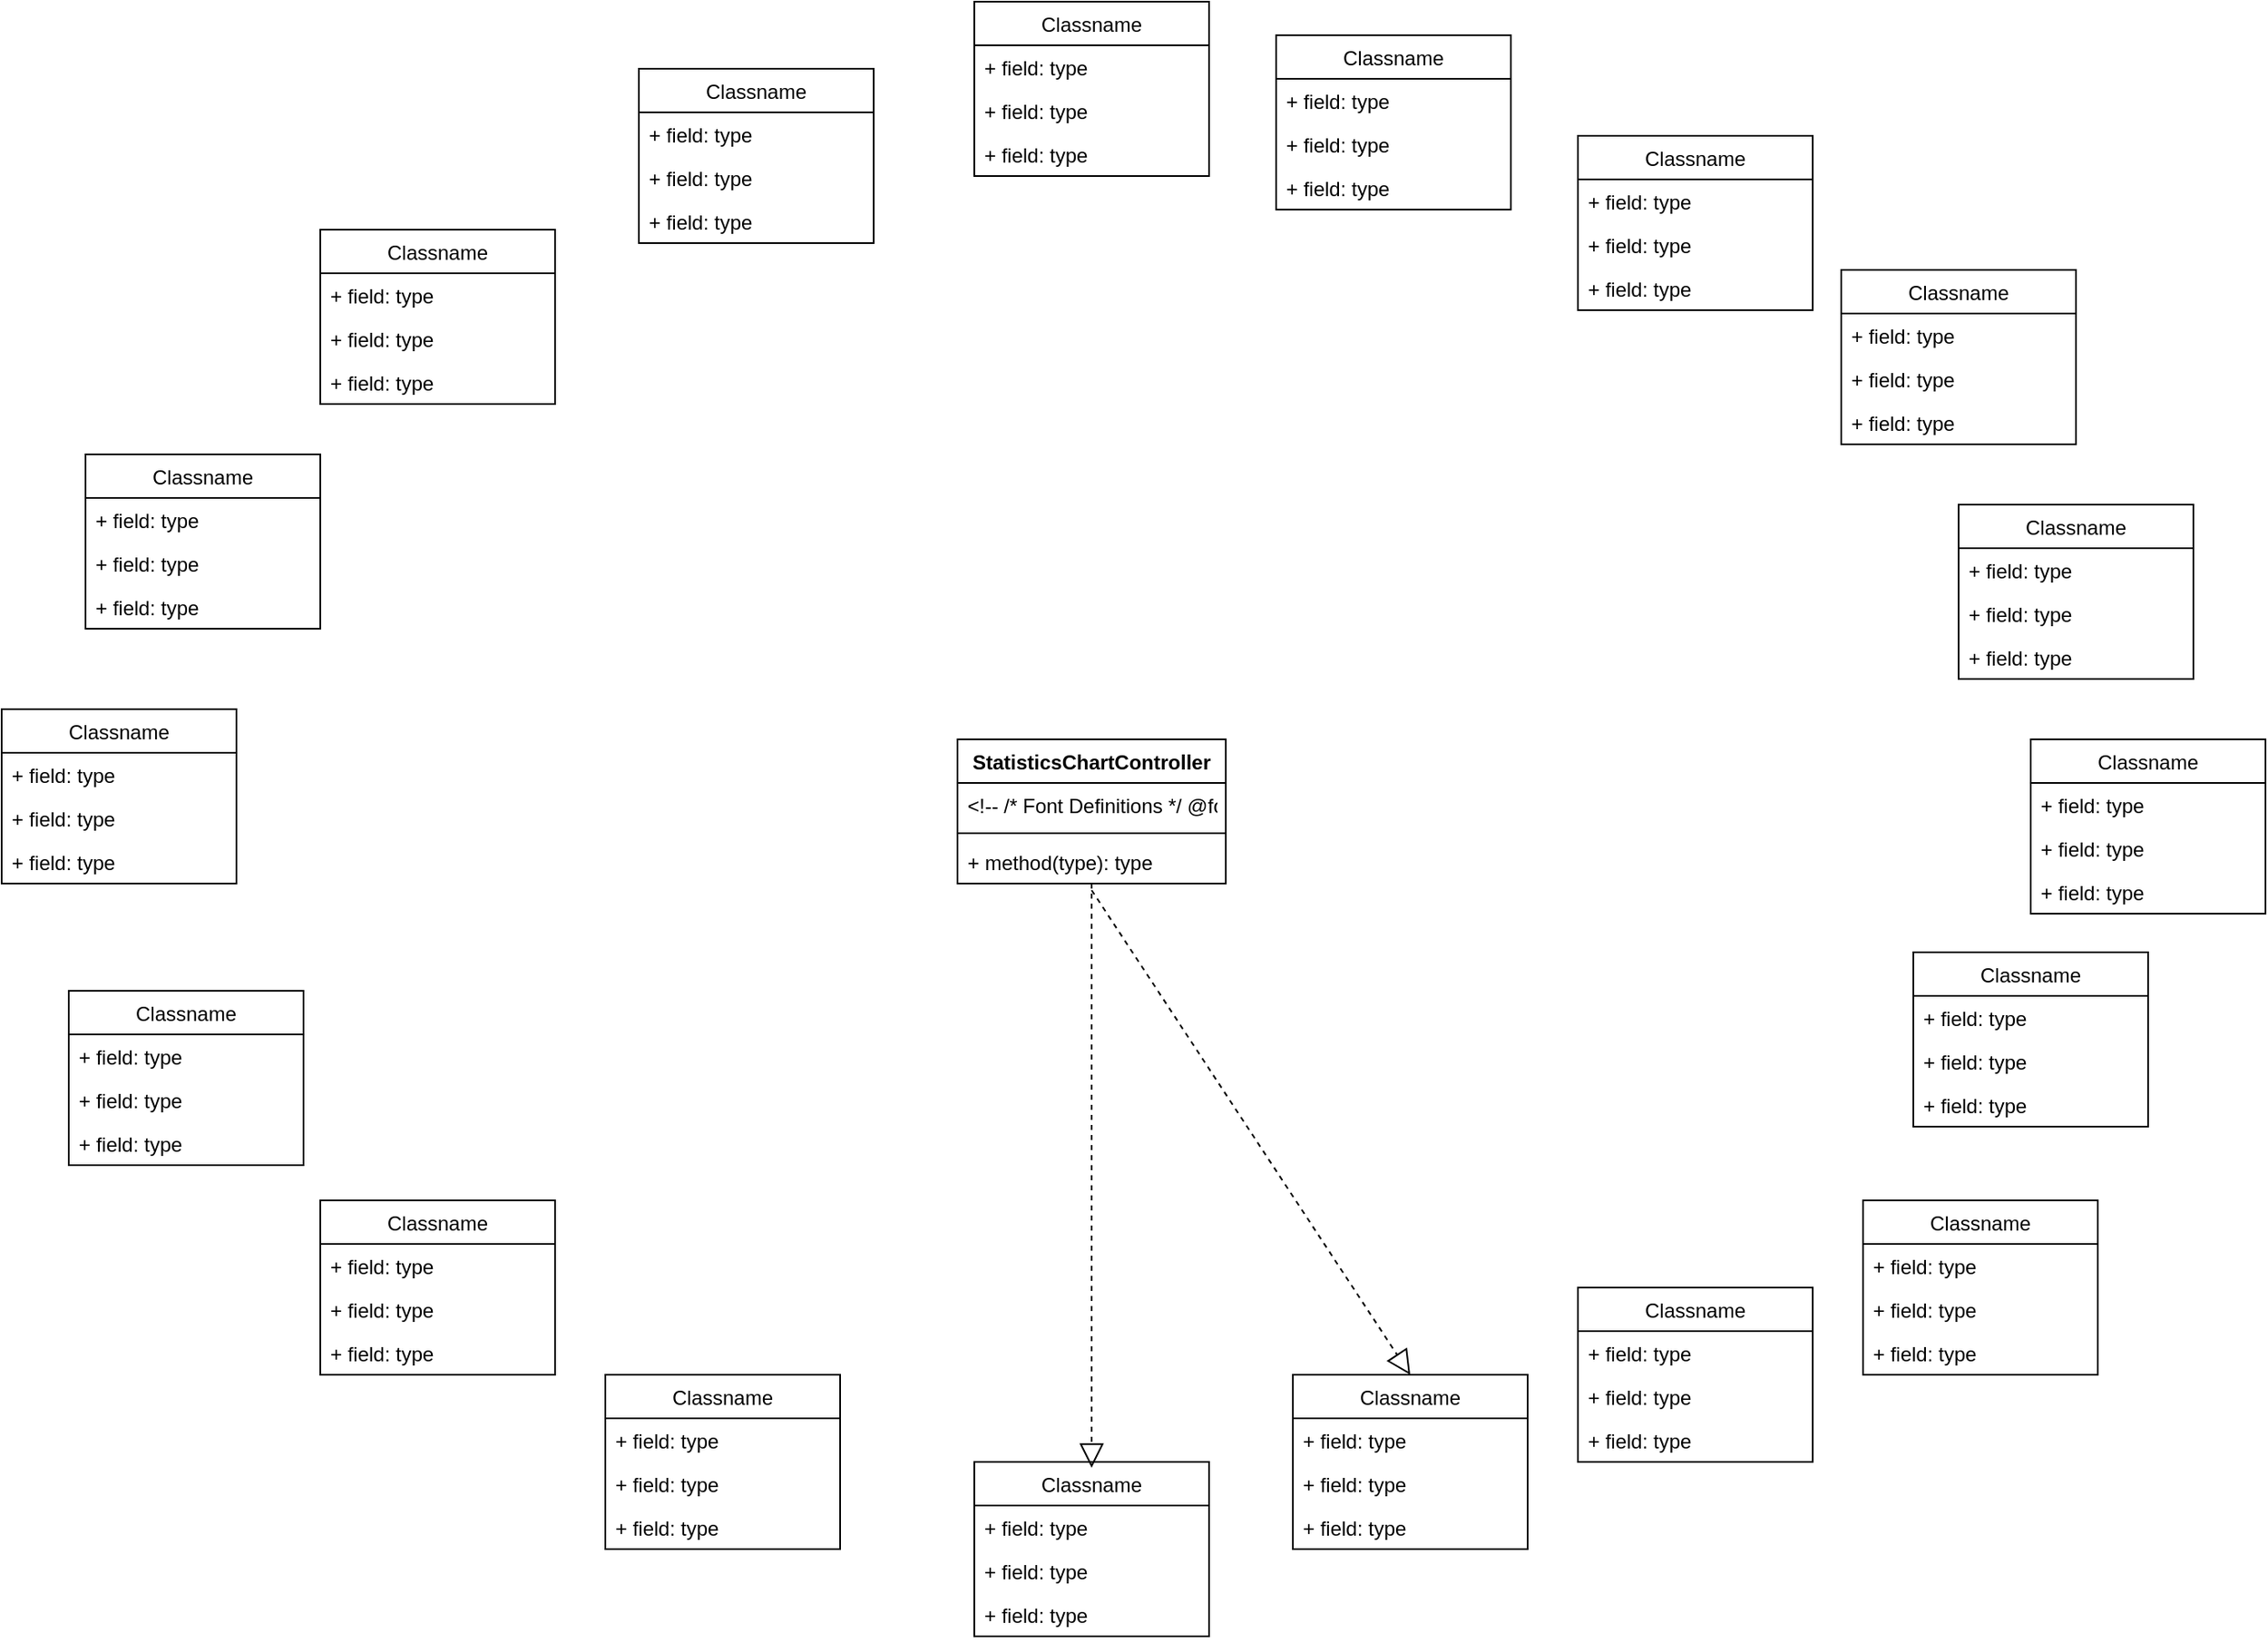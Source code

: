 <mxfile version="12.1.3" type="github" pages="1">
  <diagram id="wSjJqlS2jUmG42iGof5w" name="Page-1">
    <mxGraphModel dx="1739" dy="1703" grid="1" gridSize="10" guides="1" tooltips="1" connect="1" arrows="1" fold="1" page="1" pageScale="1" pageWidth="827" pageHeight="1169" math="0" shadow="0">
      <root>
        <mxCell id="0"/>
        <mxCell id="1" parent="0"/>
        <mxCell id="Osbz9YkRXmXbFsG9GQGD-2" value="StatisticsChartController" style="swimlane;fontStyle=1;align=center;verticalAlign=top;childLayout=stackLayout;horizontal=1;startSize=26;horizontalStack=0;resizeParent=1;resizeParentMax=0;resizeLast=0;collapsible=1;marginBottom=0;" vertex="1" parent="1">
          <mxGeometry x="370" y="200" width="160" height="86" as="geometry"/>
        </mxCell>
        <mxCell id="Osbz9YkRXmXbFsG9GQGD-3" value="&lt;!-- /* Font Definitions */ @font-face	{font-family:宋体;	panose-1:2 1 6 0 3 1 1 1 1 1;	mso-font-alt:SimSun;	mso-font-charset:134;	mso-generic-font-family:auto;	mso-font-pitch:variable;	mso-font-signature:3 680460288 22 0 262145 0;}@font-face	{font-family:&quot;Cambria Math&quot;;	panose-1:2 4 5 3 5 4 6 3 2 4;	mso-font-charset:0;	mso-generic-font-family:roman;	mso-font-pitch:variable;	mso-font-signature:-536870145 1107305727 0 0 415 0;}@font-face	{font-family:Calibri;	panose-1:2 15 5 2 2 2 4 3 2 4;	mso-font-charset:0;	mso-generic-font-family:swiss;	mso-font-pitch:variable;	mso-font-signature:-469750017 -1073732485 9 0 511 0;}@font-face	{font-family:&quot;\@宋体&quot;;	panose-1:2 1 6 0 3 1 1 1 1 1;	mso-font-charset:134;	mso-generic-font-family:auto;	mso-font-pitch:variable;	mso-font-signature:3 680460288 22 0 262145 0;} /* Style Definitions */ p.MsoNormal, li.MsoNormal, div.MsoNormal	{mso-style-unhide:no;	mso-style-qformat:yes;	mso-style-parent:&quot;&quot;;	margin:0cm;	margin-bottom:.0001pt;	text-align:justify;	text-justify:inter-ideograph;	mso-pagination:none;	font-size:10.5pt;	mso-bidi-font-size:11.0pt;	font-family:&quot;Calibri&quot;,sans-serif;	mso-ascii-font-family:Calibri;	mso-ascii-theme-font:minor-latin;	mso-fareast-font-family:宋体;	mso-fareast-theme-font:minor-fareast;	mso-hansi-font-family:Calibri;	mso-hansi-theme-font:minor-latin;	mso-bidi-font-family:&quot;Times New Roman&quot;;	mso-bidi-theme-font:minor-bidi;	mso-font-kerning:1.0pt;}.MsoChpDefault	{mso-style-type:export-only;	mso-default-props:yes;	mso-bidi-font-size:11.0pt;	font-family:&quot;Calibri&quot;,sans-serif;	mso-bidi-font-family:&quot;Times New Roman&quot;;	mso-bidi-theme-font:minor-bidi;} /* Page Definitions */ @page	{mso-page-border-surround-header:no;	mso-page-border-surround-footer:no;}@page WordSection1	{size:612.0pt 792.0pt;	margin:72.0pt 90.0pt 72.0pt 90.0pt;	mso-header-margin:36.0pt;	mso-footer-margin:36.0pt;	mso-paper-source:0;}div.WordSection1	{page:WordSection1;}--&gt;individualId" style="text;strokeColor=none;fillColor=none;align=left;verticalAlign=top;spacingLeft=4;spacingRight=4;overflow=hidden;rotatable=0;points=[[0,0.5],[1,0.5]];portConstraint=eastwest;" vertex="1" parent="Osbz9YkRXmXbFsG9GQGD-2">
          <mxGeometry y="26" width="160" height="26" as="geometry"/>
        </mxCell>
        <mxCell id="Osbz9YkRXmXbFsG9GQGD-4" value="" style="line;strokeWidth=1;fillColor=none;align=left;verticalAlign=middle;spacingTop=-1;spacingLeft=3;spacingRight=3;rotatable=0;labelPosition=right;points=[];portConstraint=eastwest;" vertex="1" parent="Osbz9YkRXmXbFsG9GQGD-2">
          <mxGeometry y="52" width="160" height="8" as="geometry"/>
        </mxCell>
        <mxCell id="Osbz9YkRXmXbFsG9GQGD-5" value="+ method(type): type" style="text;strokeColor=none;fillColor=none;align=left;verticalAlign=top;spacingLeft=4;spacingRight=4;overflow=hidden;rotatable=0;points=[[0,0.5],[1,0.5]];portConstraint=eastwest;" vertex="1" parent="Osbz9YkRXmXbFsG9GQGD-2">
          <mxGeometry y="60" width="160" height="26" as="geometry"/>
        </mxCell>
        <mxCell id="Osbz9YkRXmXbFsG9GQGD-6" value="Classname" style="swimlane;fontStyle=0;childLayout=stackLayout;horizontal=1;startSize=26;fillColor=none;horizontalStack=0;resizeParent=1;resizeParentMax=0;resizeLast=0;collapsible=1;marginBottom=0;" vertex="1" parent="1">
          <mxGeometry x="-10" y="-104" width="140" height="104" as="geometry"/>
        </mxCell>
        <mxCell id="Osbz9YkRXmXbFsG9GQGD-8" value="+ field: type" style="text;strokeColor=none;fillColor=none;align=left;verticalAlign=top;spacingLeft=4;spacingRight=4;overflow=hidden;rotatable=0;points=[[0,0.5],[1,0.5]];portConstraint=eastwest;" vertex="1" parent="Osbz9YkRXmXbFsG9GQGD-6">
          <mxGeometry y="26" width="140" height="26" as="geometry"/>
        </mxCell>
        <mxCell id="Osbz9YkRXmXbFsG9GQGD-7" value="+ field: type" style="text;strokeColor=none;fillColor=none;align=left;verticalAlign=top;spacingLeft=4;spacingRight=4;overflow=hidden;rotatable=0;points=[[0,0.5],[1,0.5]];portConstraint=eastwest;" vertex="1" parent="Osbz9YkRXmXbFsG9GQGD-6">
          <mxGeometry y="52" width="140" height="26" as="geometry"/>
        </mxCell>
        <mxCell id="Osbz9YkRXmXbFsG9GQGD-9" value="+ field: type" style="text;strokeColor=none;fillColor=none;align=left;verticalAlign=top;spacingLeft=4;spacingRight=4;overflow=hidden;rotatable=0;points=[[0,0.5],[1,0.5]];portConstraint=eastwest;" vertex="1" parent="Osbz9YkRXmXbFsG9GQGD-6">
          <mxGeometry y="78" width="140" height="26" as="geometry"/>
        </mxCell>
        <mxCell id="Osbz9YkRXmXbFsG9GQGD-10" value="Classname" style="swimlane;fontStyle=0;childLayout=stackLayout;horizontal=1;startSize=26;fillColor=none;horizontalStack=0;resizeParent=1;resizeParentMax=0;resizeLast=0;collapsible=1;marginBottom=0;" vertex="1" parent="1">
          <mxGeometry x="180" y="-200" width="140" height="104" as="geometry"/>
        </mxCell>
        <mxCell id="Osbz9YkRXmXbFsG9GQGD-11" value="+ field: type" style="text;strokeColor=none;fillColor=none;align=left;verticalAlign=top;spacingLeft=4;spacingRight=4;overflow=hidden;rotatable=0;points=[[0,0.5],[1,0.5]];portConstraint=eastwest;" vertex="1" parent="Osbz9YkRXmXbFsG9GQGD-10">
          <mxGeometry y="26" width="140" height="26" as="geometry"/>
        </mxCell>
        <mxCell id="Osbz9YkRXmXbFsG9GQGD-12" value="+ field: type" style="text;strokeColor=none;fillColor=none;align=left;verticalAlign=top;spacingLeft=4;spacingRight=4;overflow=hidden;rotatable=0;points=[[0,0.5],[1,0.5]];portConstraint=eastwest;" vertex="1" parent="Osbz9YkRXmXbFsG9GQGD-10">
          <mxGeometry y="52" width="140" height="26" as="geometry"/>
        </mxCell>
        <mxCell id="Osbz9YkRXmXbFsG9GQGD-13" value="+ field: type" style="text;strokeColor=none;fillColor=none;align=left;verticalAlign=top;spacingLeft=4;spacingRight=4;overflow=hidden;rotatable=0;points=[[0,0.5],[1,0.5]];portConstraint=eastwest;" vertex="1" parent="Osbz9YkRXmXbFsG9GQGD-10">
          <mxGeometry y="78" width="140" height="26" as="geometry"/>
        </mxCell>
        <mxCell id="Osbz9YkRXmXbFsG9GQGD-14" value="Classname" style="swimlane;fontStyle=0;childLayout=stackLayout;horizontal=1;startSize=26;fillColor=none;horizontalStack=0;resizeParent=1;resizeParentMax=0;resizeLast=0;collapsible=1;marginBottom=0;" vertex="1" parent="1">
          <mxGeometry x="380" y="-240" width="140" height="104" as="geometry"/>
        </mxCell>
        <mxCell id="Osbz9YkRXmXbFsG9GQGD-15" value="+ field: type" style="text;strokeColor=none;fillColor=none;align=left;verticalAlign=top;spacingLeft=4;spacingRight=4;overflow=hidden;rotatable=0;points=[[0,0.5],[1,0.5]];portConstraint=eastwest;" vertex="1" parent="Osbz9YkRXmXbFsG9GQGD-14">
          <mxGeometry y="26" width="140" height="26" as="geometry"/>
        </mxCell>
        <mxCell id="Osbz9YkRXmXbFsG9GQGD-16" value="+ field: type" style="text;strokeColor=none;fillColor=none;align=left;verticalAlign=top;spacingLeft=4;spacingRight=4;overflow=hidden;rotatable=0;points=[[0,0.5],[1,0.5]];portConstraint=eastwest;" vertex="1" parent="Osbz9YkRXmXbFsG9GQGD-14">
          <mxGeometry y="52" width="140" height="26" as="geometry"/>
        </mxCell>
        <mxCell id="Osbz9YkRXmXbFsG9GQGD-17" value="+ field: type" style="text;strokeColor=none;fillColor=none;align=left;verticalAlign=top;spacingLeft=4;spacingRight=4;overflow=hidden;rotatable=0;points=[[0,0.5],[1,0.5]];portConstraint=eastwest;" vertex="1" parent="Osbz9YkRXmXbFsG9GQGD-14">
          <mxGeometry y="78" width="140" height="26" as="geometry"/>
        </mxCell>
        <mxCell id="Osbz9YkRXmXbFsG9GQGD-18" value="Classname" style="swimlane;fontStyle=0;childLayout=stackLayout;horizontal=1;startSize=26;fillColor=none;horizontalStack=0;resizeParent=1;resizeParentMax=0;resizeLast=0;collapsible=1;marginBottom=0;" vertex="1" parent="1">
          <mxGeometry x="-150" y="30" width="140" height="104" as="geometry"/>
        </mxCell>
        <mxCell id="Osbz9YkRXmXbFsG9GQGD-19" value="+ field: type" style="text;strokeColor=none;fillColor=none;align=left;verticalAlign=top;spacingLeft=4;spacingRight=4;overflow=hidden;rotatable=0;points=[[0,0.5],[1,0.5]];portConstraint=eastwest;" vertex="1" parent="Osbz9YkRXmXbFsG9GQGD-18">
          <mxGeometry y="26" width="140" height="26" as="geometry"/>
        </mxCell>
        <mxCell id="Osbz9YkRXmXbFsG9GQGD-20" value="+ field: type" style="text;strokeColor=none;fillColor=none;align=left;verticalAlign=top;spacingLeft=4;spacingRight=4;overflow=hidden;rotatable=0;points=[[0,0.5],[1,0.5]];portConstraint=eastwest;" vertex="1" parent="Osbz9YkRXmXbFsG9GQGD-18">
          <mxGeometry y="52" width="140" height="26" as="geometry"/>
        </mxCell>
        <mxCell id="Osbz9YkRXmXbFsG9GQGD-21" value="+ field: type" style="text;strokeColor=none;fillColor=none;align=left;verticalAlign=top;spacingLeft=4;spacingRight=4;overflow=hidden;rotatable=0;points=[[0,0.5],[1,0.5]];portConstraint=eastwest;" vertex="1" parent="Osbz9YkRXmXbFsG9GQGD-18">
          <mxGeometry y="78" width="140" height="26" as="geometry"/>
        </mxCell>
        <mxCell id="Osbz9YkRXmXbFsG9GQGD-22" value="Classname" style="swimlane;fontStyle=0;childLayout=stackLayout;horizontal=1;startSize=26;fillColor=none;horizontalStack=0;resizeParent=1;resizeParentMax=0;resizeLast=0;collapsible=1;marginBottom=0;" vertex="1" parent="1">
          <mxGeometry x="560" y="-220" width="140" height="104" as="geometry"/>
        </mxCell>
        <mxCell id="Osbz9YkRXmXbFsG9GQGD-23" value="+ field: type" style="text;strokeColor=none;fillColor=none;align=left;verticalAlign=top;spacingLeft=4;spacingRight=4;overflow=hidden;rotatable=0;points=[[0,0.5],[1,0.5]];portConstraint=eastwest;" vertex="1" parent="Osbz9YkRXmXbFsG9GQGD-22">
          <mxGeometry y="26" width="140" height="26" as="geometry"/>
        </mxCell>
        <mxCell id="Osbz9YkRXmXbFsG9GQGD-24" value="+ field: type" style="text;strokeColor=none;fillColor=none;align=left;verticalAlign=top;spacingLeft=4;spacingRight=4;overflow=hidden;rotatable=0;points=[[0,0.5],[1,0.5]];portConstraint=eastwest;" vertex="1" parent="Osbz9YkRXmXbFsG9GQGD-22">
          <mxGeometry y="52" width="140" height="26" as="geometry"/>
        </mxCell>
        <mxCell id="Osbz9YkRXmXbFsG9GQGD-25" value="+ field: type" style="text;strokeColor=none;fillColor=none;align=left;verticalAlign=top;spacingLeft=4;spacingRight=4;overflow=hidden;rotatable=0;points=[[0,0.5],[1,0.5]];portConstraint=eastwest;" vertex="1" parent="Osbz9YkRXmXbFsG9GQGD-22">
          <mxGeometry y="78" width="140" height="26" as="geometry"/>
        </mxCell>
        <mxCell id="Osbz9YkRXmXbFsG9GQGD-26" value="Classname" style="swimlane;fontStyle=0;childLayout=stackLayout;horizontal=1;startSize=26;fillColor=none;horizontalStack=0;resizeParent=1;resizeParentMax=0;resizeLast=0;collapsible=1;marginBottom=0;" vertex="1" parent="1">
          <mxGeometry x="740" y="-160" width="140" height="104" as="geometry"/>
        </mxCell>
        <mxCell id="Osbz9YkRXmXbFsG9GQGD-27" value="+ field: type" style="text;strokeColor=none;fillColor=none;align=left;verticalAlign=top;spacingLeft=4;spacingRight=4;overflow=hidden;rotatable=0;points=[[0,0.5],[1,0.5]];portConstraint=eastwest;" vertex="1" parent="Osbz9YkRXmXbFsG9GQGD-26">
          <mxGeometry y="26" width="140" height="26" as="geometry"/>
        </mxCell>
        <mxCell id="Osbz9YkRXmXbFsG9GQGD-28" value="+ field: type" style="text;strokeColor=none;fillColor=none;align=left;verticalAlign=top;spacingLeft=4;spacingRight=4;overflow=hidden;rotatable=0;points=[[0,0.5],[1,0.5]];portConstraint=eastwest;" vertex="1" parent="Osbz9YkRXmXbFsG9GQGD-26">
          <mxGeometry y="52" width="140" height="26" as="geometry"/>
        </mxCell>
        <mxCell id="Osbz9YkRXmXbFsG9GQGD-29" value="+ field: type" style="text;strokeColor=none;fillColor=none;align=left;verticalAlign=top;spacingLeft=4;spacingRight=4;overflow=hidden;rotatable=0;points=[[0,0.5],[1,0.5]];portConstraint=eastwest;" vertex="1" parent="Osbz9YkRXmXbFsG9GQGD-26">
          <mxGeometry y="78" width="140" height="26" as="geometry"/>
        </mxCell>
        <mxCell id="Osbz9YkRXmXbFsG9GQGD-30" value="Classname" style="swimlane;fontStyle=0;childLayout=stackLayout;horizontal=1;startSize=26;fillColor=none;horizontalStack=0;resizeParent=1;resizeParentMax=0;resizeLast=0;collapsible=1;marginBottom=0;" vertex="1" parent="1">
          <mxGeometry x="897" y="-80" width="140" height="104" as="geometry"/>
        </mxCell>
        <mxCell id="Osbz9YkRXmXbFsG9GQGD-31" value="+ field: type" style="text;strokeColor=none;fillColor=none;align=left;verticalAlign=top;spacingLeft=4;spacingRight=4;overflow=hidden;rotatable=0;points=[[0,0.5],[1,0.5]];portConstraint=eastwest;" vertex="1" parent="Osbz9YkRXmXbFsG9GQGD-30">
          <mxGeometry y="26" width="140" height="26" as="geometry"/>
        </mxCell>
        <mxCell id="Osbz9YkRXmXbFsG9GQGD-32" value="+ field: type" style="text;strokeColor=none;fillColor=none;align=left;verticalAlign=top;spacingLeft=4;spacingRight=4;overflow=hidden;rotatable=0;points=[[0,0.5],[1,0.5]];portConstraint=eastwest;" vertex="1" parent="Osbz9YkRXmXbFsG9GQGD-30">
          <mxGeometry y="52" width="140" height="26" as="geometry"/>
        </mxCell>
        <mxCell id="Osbz9YkRXmXbFsG9GQGD-33" value="+ field: type" style="text;strokeColor=none;fillColor=none;align=left;verticalAlign=top;spacingLeft=4;spacingRight=4;overflow=hidden;rotatable=0;points=[[0,0.5],[1,0.5]];portConstraint=eastwest;" vertex="1" parent="Osbz9YkRXmXbFsG9GQGD-30">
          <mxGeometry y="78" width="140" height="26" as="geometry"/>
        </mxCell>
        <mxCell id="Osbz9YkRXmXbFsG9GQGD-34" value="Classname" style="swimlane;fontStyle=0;childLayout=stackLayout;horizontal=1;startSize=26;fillColor=none;horizontalStack=0;resizeParent=1;resizeParentMax=0;resizeLast=0;collapsible=1;marginBottom=0;" vertex="1" parent="1">
          <mxGeometry x="967" y="60" width="140" height="104" as="geometry"/>
        </mxCell>
        <mxCell id="Osbz9YkRXmXbFsG9GQGD-35" value="+ field: type" style="text;strokeColor=none;fillColor=none;align=left;verticalAlign=top;spacingLeft=4;spacingRight=4;overflow=hidden;rotatable=0;points=[[0,0.5],[1,0.5]];portConstraint=eastwest;" vertex="1" parent="Osbz9YkRXmXbFsG9GQGD-34">
          <mxGeometry y="26" width="140" height="26" as="geometry"/>
        </mxCell>
        <mxCell id="Osbz9YkRXmXbFsG9GQGD-36" value="+ field: type" style="text;strokeColor=none;fillColor=none;align=left;verticalAlign=top;spacingLeft=4;spacingRight=4;overflow=hidden;rotatable=0;points=[[0,0.5],[1,0.5]];portConstraint=eastwest;" vertex="1" parent="Osbz9YkRXmXbFsG9GQGD-34">
          <mxGeometry y="52" width="140" height="26" as="geometry"/>
        </mxCell>
        <mxCell id="Osbz9YkRXmXbFsG9GQGD-37" value="+ field: type" style="text;strokeColor=none;fillColor=none;align=left;verticalAlign=top;spacingLeft=4;spacingRight=4;overflow=hidden;rotatable=0;points=[[0,0.5],[1,0.5]];portConstraint=eastwest;" vertex="1" parent="Osbz9YkRXmXbFsG9GQGD-34">
          <mxGeometry y="78" width="140" height="26" as="geometry"/>
        </mxCell>
        <mxCell id="Osbz9YkRXmXbFsG9GQGD-38" value="Classname" style="swimlane;fontStyle=0;childLayout=stackLayout;horizontal=1;startSize=26;fillColor=none;horizontalStack=0;resizeParent=1;resizeParentMax=0;resizeLast=0;collapsible=1;marginBottom=0;" vertex="1" parent="1">
          <mxGeometry x="1010" y="200" width="140" height="104" as="geometry"/>
        </mxCell>
        <mxCell id="Osbz9YkRXmXbFsG9GQGD-39" value="+ field: type" style="text;strokeColor=none;fillColor=none;align=left;verticalAlign=top;spacingLeft=4;spacingRight=4;overflow=hidden;rotatable=0;points=[[0,0.5],[1,0.5]];portConstraint=eastwest;" vertex="1" parent="Osbz9YkRXmXbFsG9GQGD-38">
          <mxGeometry y="26" width="140" height="26" as="geometry"/>
        </mxCell>
        <mxCell id="Osbz9YkRXmXbFsG9GQGD-40" value="+ field: type" style="text;strokeColor=none;fillColor=none;align=left;verticalAlign=top;spacingLeft=4;spacingRight=4;overflow=hidden;rotatable=0;points=[[0,0.5],[1,0.5]];portConstraint=eastwest;" vertex="1" parent="Osbz9YkRXmXbFsG9GQGD-38">
          <mxGeometry y="52" width="140" height="26" as="geometry"/>
        </mxCell>
        <mxCell id="Osbz9YkRXmXbFsG9GQGD-41" value="+ field: type" style="text;strokeColor=none;fillColor=none;align=left;verticalAlign=top;spacingLeft=4;spacingRight=4;overflow=hidden;rotatable=0;points=[[0,0.5],[1,0.5]];portConstraint=eastwest;" vertex="1" parent="Osbz9YkRXmXbFsG9GQGD-38">
          <mxGeometry y="78" width="140" height="26" as="geometry"/>
        </mxCell>
        <mxCell id="Osbz9YkRXmXbFsG9GQGD-42" value="Classname" style="swimlane;fontStyle=0;childLayout=stackLayout;horizontal=1;startSize=26;fillColor=none;horizontalStack=0;resizeParent=1;resizeParentMax=0;resizeLast=0;collapsible=1;marginBottom=0;" vertex="1" parent="1">
          <mxGeometry x="740" y="527" width="140" height="104" as="geometry"/>
        </mxCell>
        <mxCell id="Osbz9YkRXmXbFsG9GQGD-43" value="+ field: type" style="text;strokeColor=none;fillColor=none;align=left;verticalAlign=top;spacingLeft=4;spacingRight=4;overflow=hidden;rotatable=0;points=[[0,0.5],[1,0.5]];portConstraint=eastwest;" vertex="1" parent="Osbz9YkRXmXbFsG9GQGD-42">
          <mxGeometry y="26" width="140" height="26" as="geometry"/>
        </mxCell>
        <mxCell id="Osbz9YkRXmXbFsG9GQGD-44" value="+ field: type" style="text;strokeColor=none;fillColor=none;align=left;verticalAlign=top;spacingLeft=4;spacingRight=4;overflow=hidden;rotatable=0;points=[[0,0.5],[1,0.5]];portConstraint=eastwest;" vertex="1" parent="Osbz9YkRXmXbFsG9GQGD-42">
          <mxGeometry y="52" width="140" height="26" as="geometry"/>
        </mxCell>
        <mxCell id="Osbz9YkRXmXbFsG9GQGD-45" value="+ field: type" style="text;strokeColor=none;fillColor=none;align=left;verticalAlign=top;spacingLeft=4;spacingRight=4;overflow=hidden;rotatable=0;points=[[0,0.5],[1,0.5]];portConstraint=eastwest;" vertex="1" parent="Osbz9YkRXmXbFsG9GQGD-42">
          <mxGeometry y="78" width="140" height="26" as="geometry"/>
        </mxCell>
        <mxCell id="Osbz9YkRXmXbFsG9GQGD-46" value="Classname" style="swimlane;fontStyle=0;childLayout=stackLayout;horizontal=1;startSize=26;fillColor=none;horizontalStack=0;resizeParent=1;resizeParentMax=0;resizeLast=0;collapsible=1;marginBottom=0;" vertex="1" parent="1">
          <mxGeometry x="570" y="579" width="140" height="104" as="geometry"/>
        </mxCell>
        <mxCell id="Osbz9YkRXmXbFsG9GQGD-47" value="+ field: type" style="text;strokeColor=none;fillColor=none;align=left;verticalAlign=top;spacingLeft=4;spacingRight=4;overflow=hidden;rotatable=0;points=[[0,0.5],[1,0.5]];portConstraint=eastwest;" vertex="1" parent="Osbz9YkRXmXbFsG9GQGD-46">
          <mxGeometry y="26" width="140" height="26" as="geometry"/>
        </mxCell>
        <mxCell id="Osbz9YkRXmXbFsG9GQGD-48" value="+ field: type" style="text;strokeColor=none;fillColor=none;align=left;verticalAlign=top;spacingLeft=4;spacingRight=4;overflow=hidden;rotatable=0;points=[[0,0.5],[1,0.5]];portConstraint=eastwest;" vertex="1" parent="Osbz9YkRXmXbFsG9GQGD-46">
          <mxGeometry y="52" width="140" height="26" as="geometry"/>
        </mxCell>
        <mxCell id="Osbz9YkRXmXbFsG9GQGD-49" value="+ field: type" style="text;strokeColor=none;fillColor=none;align=left;verticalAlign=top;spacingLeft=4;spacingRight=4;overflow=hidden;rotatable=0;points=[[0,0.5],[1,0.5]];portConstraint=eastwest;" vertex="1" parent="Osbz9YkRXmXbFsG9GQGD-46">
          <mxGeometry y="78" width="140" height="26" as="geometry"/>
        </mxCell>
        <mxCell id="Osbz9YkRXmXbFsG9GQGD-50" value="Classname" style="swimlane;fontStyle=0;childLayout=stackLayout;horizontal=1;startSize=26;fillColor=none;horizontalStack=0;resizeParent=1;resizeParentMax=0;resizeLast=0;collapsible=1;marginBottom=0;" vertex="1" parent="1">
          <mxGeometry x="380" y="631" width="140" height="104" as="geometry"/>
        </mxCell>
        <mxCell id="Osbz9YkRXmXbFsG9GQGD-51" value="+ field: type" style="text;strokeColor=none;fillColor=none;align=left;verticalAlign=top;spacingLeft=4;spacingRight=4;overflow=hidden;rotatable=0;points=[[0,0.5],[1,0.5]];portConstraint=eastwest;" vertex="1" parent="Osbz9YkRXmXbFsG9GQGD-50">
          <mxGeometry y="26" width="140" height="26" as="geometry"/>
        </mxCell>
        <mxCell id="Osbz9YkRXmXbFsG9GQGD-52" value="+ field: type" style="text;strokeColor=none;fillColor=none;align=left;verticalAlign=top;spacingLeft=4;spacingRight=4;overflow=hidden;rotatable=0;points=[[0,0.5],[1,0.5]];portConstraint=eastwest;" vertex="1" parent="Osbz9YkRXmXbFsG9GQGD-50">
          <mxGeometry y="52" width="140" height="26" as="geometry"/>
        </mxCell>
        <mxCell id="Osbz9YkRXmXbFsG9GQGD-53" value="+ field: type" style="text;strokeColor=none;fillColor=none;align=left;verticalAlign=top;spacingLeft=4;spacingRight=4;overflow=hidden;rotatable=0;points=[[0,0.5],[1,0.5]];portConstraint=eastwest;" vertex="1" parent="Osbz9YkRXmXbFsG9GQGD-50">
          <mxGeometry y="78" width="140" height="26" as="geometry"/>
        </mxCell>
        <mxCell id="Osbz9YkRXmXbFsG9GQGD-54" value="Classname" style="swimlane;fontStyle=0;childLayout=stackLayout;horizontal=1;startSize=26;fillColor=none;horizontalStack=0;resizeParent=1;resizeParentMax=0;resizeLast=0;collapsible=1;marginBottom=0;" vertex="1" parent="1">
          <mxGeometry x="160" y="579" width="140" height="104" as="geometry"/>
        </mxCell>
        <mxCell id="Osbz9YkRXmXbFsG9GQGD-55" value="+ field: type" style="text;strokeColor=none;fillColor=none;align=left;verticalAlign=top;spacingLeft=4;spacingRight=4;overflow=hidden;rotatable=0;points=[[0,0.5],[1,0.5]];portConstraint=eastwest;" vertex="1" parent="Osbz9YkRXmXbFsG9GQGD-54">
          <mxGeometry y="26" width="140" height="26" as="geometry"/>
        </mxCell>
        <mxCell id="Osbz9YkRXmXbFsG9GQGD-56" value="+ field: type" style="text;strokeColor=none;fillColor=none;align=left;verticalAlign=top;spacingLeft=4;spacingRight=4;overflow=hidden;rotatable=0;points=[[0,0.5],[1,0.5]];portConstraint=eastwest;" vertex="1" parent="Osbz9YkRXmXbFsG9GQGD-54">
          <mxGeometry y="52" width="140" height="26" as="geometry"/>
        </mxCell>
        <mxCell id="Osbz9YkRXmXbFsG9GQGD-57" value="+ field: type" style="text;strokeColor=none;fillColor=none;align=left;verticalAlign=top;spacingLeft=4;spacingRight=4;overflow=hidden;rotatable=0;points=[[0,0.5],[1,0.5]];portConstraint=eastwest;" vertex="1" parent="Osbz9YkRXmXbFsG9GQGD-54">
          <mxGeometry y="78" width="140" height="26" as="geometry"/>
        </mxCell>
        <mxCell id="Osbz9YkRXmXbFsG9GQGD-58" value="Classname" style="swimlane;fontStyle=0;childLayout=stackLayout;horizontal=1;startSize=26;fillColor=none;horizontalStack=0;resizeParent=1;resizeParentMax=0;resizeLast=0;collapsible=1;marginBottom=0;" vertex="1" parent="1">
          <mxGeometry x="-10" y="475" width="140" height="104" as="geometry"/>
        </mxCell>
        <mxCell id="Osbz9YkRXmXbFsG9GQGD-59" value="+ field: type" style="text;strokeColor=none;fillColor=none;align=left;verticalAlign=top;spacingLeft=4;spacingRight=4;overflow=hidden;rotatable=0;points=[[0,0.5],[1,0.5]];portConstraint=eastwest;" vertex="1" parent="Osbz9YkRXmXbFsG9GQGD-58">
          <mxGeometry y="26" width="140" height="26" as="geometry"/>
        </mxCell>
        <mxCell id="Osbz9YkRXmXbFsG9GQGD-60" value="+ field: type" style="text;strokeColor=none;fillColor=none;align=left;verticalAlign=top;spacingLeft=4;spacingRight=4;overflow=hidden;rotatable=0;points=[[0,0.5],[1,0.5]];portConstraint=eastwest;" vertex="1" parent="Osbz9YkRXmXbFsG9GQGD-58">
          <mxGeometry y="52" width="140" height="26" as="geometry"/>
        </mxCell>
        <mxCell id="Osbz9YkRXmXbFsG9GQGD-61" value="+ field: type" style="text;strokeColor=none;fillColor=none;align=left;verticalAlign=top;spacingLeft=4;spacingRight=4;overflow=hidden;rotatable=0;points=[[0,0.5],[1,0.5]];portConstraint=eastwest;" vertex="1" parent="Osbz9YkRXmXbFsG9GQGD-58">
          <mxGeometry y="78" width="140" height="26" as="geometry"/>
        </mxCell>
        <mxCell id="Osbz9YkRXmXbFsG9GQGD-62" value="Classname" style="swimlane;fontStyle=0;childLayout=stackLayout;horizontal=1;startSize=26;fillColor=none;horizontalStack=0;resizeParent=1;resizeParentMax=0;resizeLast=0;collapsible=1;marginBottom=0;" vertex="1" parent="1">
          <mxGeometry x="-160" y="350" width="140" height="104" as="geometry"/>
        </mxCell>
        <mxCell id="Osbz9YkRXmXbFsG9GQGD-63" value="+ field: type" style="text;strokeColor=none;fillColor=none;align=left;verticalAlign=top;spacingLeft=4;spacingRight=4;overflow=hidden;rotatable=0;points=[[0,0.5],[1,0.5]];portConstraint=eastwest;" vertex="1" parent="Osbz9YkRXmXbFsG9GQGD-62">
          <mxGeometry y="26" width="140" height="26" as="geometry"/>
        </mxCell>
        <mxCell id="Osbz9YkRXmXbFsG9GQGD-64" value="+ field: type" style="text;strokeColor=none;fillColor=none;align=left;verticalAlign=top;spacingLeft=4;spacingRight=4;overflow=hidden;rotatable=0;points=[[0,0.5],[1,0.5]];portConstraint=eastwest;" vertex="1" parent="Osbz9YkRXmXbFsG9GQGD-62">
          <mxGeometry y="52" width="140" height="26" as="geometry"/>
        </mxCell>
        <mxCell id="Osbz9YkRXmXbFsG9GQGD-65" value="+ field: type" style="text;strokeColor=none;fillColor=none;align=left;verticalAlign=top;spacingLeft=4;spacingRight=4;overflow=hidden;rotatable=0;points=[[0,0.5],[1,0.5]];portConstraint=eastwest;" vertex="1" parent="Osbz9YkRXmXbFsG9GQGD-62">
          <mxGeometry y="78" width="140" height="26" as="geometry"/>
        </mxCell>
        <mxCell id="Osbz9YkRXmXbFsG9GQGD-66" value="Classname" style="swimlane;fontStyle=0;childLayout=stackLayout;horizontal=1;startSize=26;fillColor=none;horizontalStack=0;resizeParent=1;resizeParentMax=0;resizeLast=0;collapsible=1;marginBottom=0;" vertex="1" parent="1">
          <mxGeometry x="-200" y="182" width="140" height="104" as="geometry"/>
        </mxCell>
        <mxCell id="Osbz9YkRXmXbFsG9GQGD-67" value="+ field: type" style="text;strokeColor=none;fillColor=none;align=left;verticalAlign=top;spacingLeft=4;spacingRight=4;overflow=hidden;rotatable=0;points=[[0,0.5],[1,0.5]];portConstraint=eastwest;" vertex="1" parent="Osbz9YkRXmXbFsG9GQGD-66">
          <mxGeometry y="26" width="140" height="26" as="geometry"/>
        </mxCell>
        <mxCell id="Osbz9YkRXmXbFsG9GQGD-68" value="+ field: type" style="text;strokeColor=none;fillColor=none;align=left;verticalAlign=top;spacingLeft=4;spacingRight=4;overflow=hidden;rotatable=0;points=[[0,0.5],[1,0.5]];portConstraint=eastwest;" vertex="1" parent="Osbz9YkRXmXbFsG9GQGD-66">
          <mxGeometry y="52" width="140" height="26" as="geometry"/>
        </mxCell>
        <mxCell id="Osbz9YkRXmXbFsG9GQGD-69" value="+ field: type" style="text;strokeColor=none;fillColor=none;align=left;verticalAlign=top;spacingLeft=4;spacingRight=4;overflow=hidden;rotatable=0;points=[[0,0.5],[1,0.5]];portConstraint=eastwest;" vertex="1" parent="Osbz9YkRXmXbFsG9GQGD-66">
          <mxGeometry y="78" width="140" height="26" as="geometry"/>
        </mxCell>
        <mxCell id="Osbz9YkRXmXbFsG9GQGD-70" value="Classname" style="swimlane;fontStyle=0;childLayout=stackLayout;horizontal=1;startSize=26;fillColor=none;horizontalStack=0;resizeParent=1;resizeParentMax=0;resizeLast=0;collapsible=1;marginBottom=0;" vertex="1" parent="1">
          <mxGeometry x="940" y="327" width="140" height="104" as="geometry"/>
        </mxCell>
        <mxCell id="Osbz9YkRXmXbFsG9GQGD-71" value="+ field: type" style="text;strokeColor=none;fillColor=none;align=left;verticalAlign=top;spacingLeft=4;spacingRight=4;overflow=hidden;rotatable=0;points=[[0,0.5],[1,0.5]];portConstraint=eastwest;" vertex="1" parent="Osbz9YkRXmXbFsG9GQGD-70">
          <mxGeometry y="26" width="140" height="26" as="geometry"/>
        </mxCell>
        <mxCell id="Osbz9YkRXmXbFsG9GQGD-72" value="+ field: type" style="text;strokeColor=none;fillColor=none;align=left;verticalAlign=top;spacingLeft=4;spacingRight=4;overflow=hidden;rotatable=0;points=[[0,0.5],[1,0.5]];portConstraint=eastwest;" vertex="1" parent="Osbz9YkRXmXbFsG9GQGD-70">
          <mxGeometry y="52" width="140" height="26" as="geometry"/>
        </mxCell>
        <mxCell id="Osbz9YkRXmXbFsG9GQGD-73" value="+ field: type" style="text;strokeColor=none;fillColor=none;align=left;verticalAlign=top;spacingLeft=4;spacingRight=4;overflow=hidden;rotatable=0;points=[[0,0.5],[1,0.5]];portConstraint=eastwest;" vertex="1" parent="Osbz9YkRXmXbFsG9GQGD-70">
          <mxGeometry y="78" width="140" height="26" as="geometry"/>
        </mxCell>
        <mxCell id="Osbz9YkRXmXbFsG9GQGD-74" value="Classname" style="swimlane;fontStyle=0;childLayout=stackLayout;horizontal=1;startSize=26;fillColor=none;horizontalStack=0;resizeParent=1;resizeParentMax=0;resizeLast=0;collapsible=1;marginBottom=0;" vertex="1" parent="1">
          <mxGeometry x="910" y="475" width="140" height="104" as="geometry"/>
        </mxCell>
        <mxCell id="Osbz9YkRXmXbFsG9GQGD-75" value="+ field: type" style="text;strokeColor=none;fillColor=none;align=left;verticalAlign=top;spacingLeft=4;spacingRight=4;overflow=hidden;rotatable=0;points=[[0,0.5],[1,0.5]];portConstraint=eastwest;" vertex="1" parent="Osbz9YkRXmXbFsG9GQGD-74">
          <mxGeometry y="26" width="140" height="26" as="geometry"/>
        </mxCell>
        <mxCell id="Osbz9YkRXmXbFsG9GQGD-76" value="+ field: type" style="text;strokeColor=none;fillColor=none;align=left;verticalAlign=top;spacingLeft=4;spacingRight=4;overflow=hidden;rotatable=0;points=[[0,0.5],[1,0.5]];portConstraint=eastwest;" vertex="1" parent="Osbz9YkRXmXbFsG9GQGD-74">
          <mxGeometry y="52" width="140" height="26" as="geometry"/>
        </mxCell>
        <mxCell id="Osbz9YkRXmXbFsG9GQGD-77" value="+ field: type" style="text;strokeColor=none;fillColor=none;align=left;verticalAlign=top;spacingLeft=4;spacingRight=4;overflow=hidden;rotatable=0;points=[[0,0.5],[1,0.5]];portConstraint=eastwest;" vertex="1" parent="Osbz9YkRXmXbFsG9GQGD-74">
          <mxGeometry y="78" width="140" height="26" as="geometry"/>
        </mxCell>
        <mxCell id="Osbz9YkRXmXbFsG9GQGD-82" value="" style="endArrow=block;dashed=1;endFill=0;endSize=12;html=1;" edge="1" parent="1">
          <mxGeometry width="160" relative="1" as="geometry">
            <mxPoint x="450" y="286" as="sourcePoint"/>
            <mxPoint x="450" y="634.5" as="targetPoint"/>
          </mxGeometry>
        </mxCell>
        <mxCell id="Osbz9YkRXmXbFsG9GQGD-83" value="" style="endArrow=block;dashed=1;endFill=0;endSize=12;html=1;entryX=0.5;entryY=0;entryDx=0;entryDy=0;" edge="1" parent="1" target="Osbz9YkRXmXbFsG9GQGD-46">
          <mxGeometry width="160" relative="1" as="geometry">
            <mxPoint x="450" y="290" as="sourcePoint"/>
            <mxPoint x="460" y="644.5" as="targetPoint"/>
          </mxGeometry>
        </mxCell>
      </root>
    </mxGraphModel>
  </diagram>
</mxfile>
